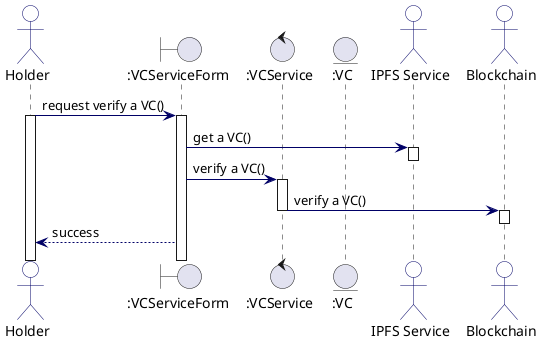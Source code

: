 @startuml did-flow
skinparam backgroundColor white
skinparam defalutFontSize 12
skinparam defaultFontName Segoe UI Semibold
skinparam defaultAlign centre
<style>
  sequenceDiagram {
    reference {
      BackGroundColor #ffffff
    }
}
</style>
skinparam sequence {
    ArrowColor #000066
    ActorBorderColor #000066


    ParticipantBorderColor #000066
    ParticipantBackgroundColor #F0F9FF
    ParticipantColor #ffffff

    ActorBackgroundColor #ffffff
}
skinparam ResponseMessageBelowArrow true
!pragma teoz true

actor "Holder" as holder
boundary ":VCServiceForm" as form
control ":VCService" as system
entity ":VC" as vc
actor "IPFS Service" as ipfs
actor "Blockchain" as blockchain

holder -> form : request verify a VC()
activate holder
activate form
form -> ipfs: get a VC()
activate ipfs
deactivate ipfs
form -> system: verify a VC()
activate system
system -> blockchain: verify a VC()
activate blockchain
deactivate blockchain
deactivate system
form --> holder: success

autonumber
